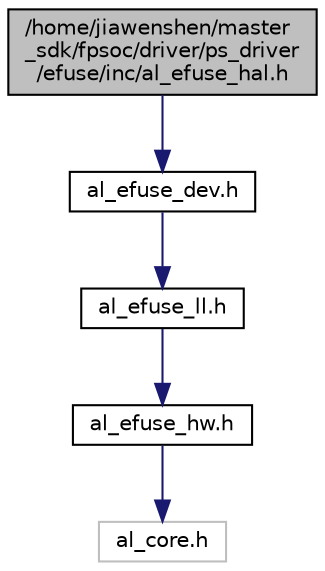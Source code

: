 digraph "/home/jiawenshen/master_sdk/fpsoc/driver/ps_driver/efuse/inc/al_efuse_hal.h"
{
  edge [fontname="Helvetica",fontsize="10",labelfontname="Helvetica",labelfontsize="10"];
  node [fontname="Helvetica",fontsize="10",shape=record];
  Node0 [label="/home/jiawenshen/master\l_sdk/fpsoc/driver/ps_driver\l/efuse/inc/al_efuse_hal.h",height=0.2,width=0.4,color="black", fillcolor="grey75", style="filled", fontcolor="black"];
  Node0 -> Node1 [color="midnightblue",fontsize="10",style="solid",fontname="Helvetica"];
  Node1 [label="al_efuse_dev.h",height=0.2,width=0.4,color="black", fillcolor="white", style="filled",URL="$al__efuse__dev_8h.html",tooltip="efuse driver "];
  Node1 -> Node2 [color="midnightblue",fontsize="10",style="solid",fontname="Helvetica"];
  Node2 [label="al_efuse_ll.h",height=0.2,width=0.4,color="black", fillcolor="white", style="filled",URL="$al__efuse__ll_8h.html"];
  Node2 -> Node3 [color="midnightblue",fontsize="10",style="solid",fontname="Helvetica"];
  Node3 [label="al_efuse_hw.h",height=0.2,width=0.4,color="black", fillcolor="white", style="filled",URL="$al__efuse__hw_8h.html"];
  Node3 -> Node4 [color="midnightblue",fontsize="10",style="solid",fontname="Helvetica"];
  Node4 [label="al_core.h",height=0.2,width=0.4,color="grey75", fillcolor="white", style="filled"];
}
